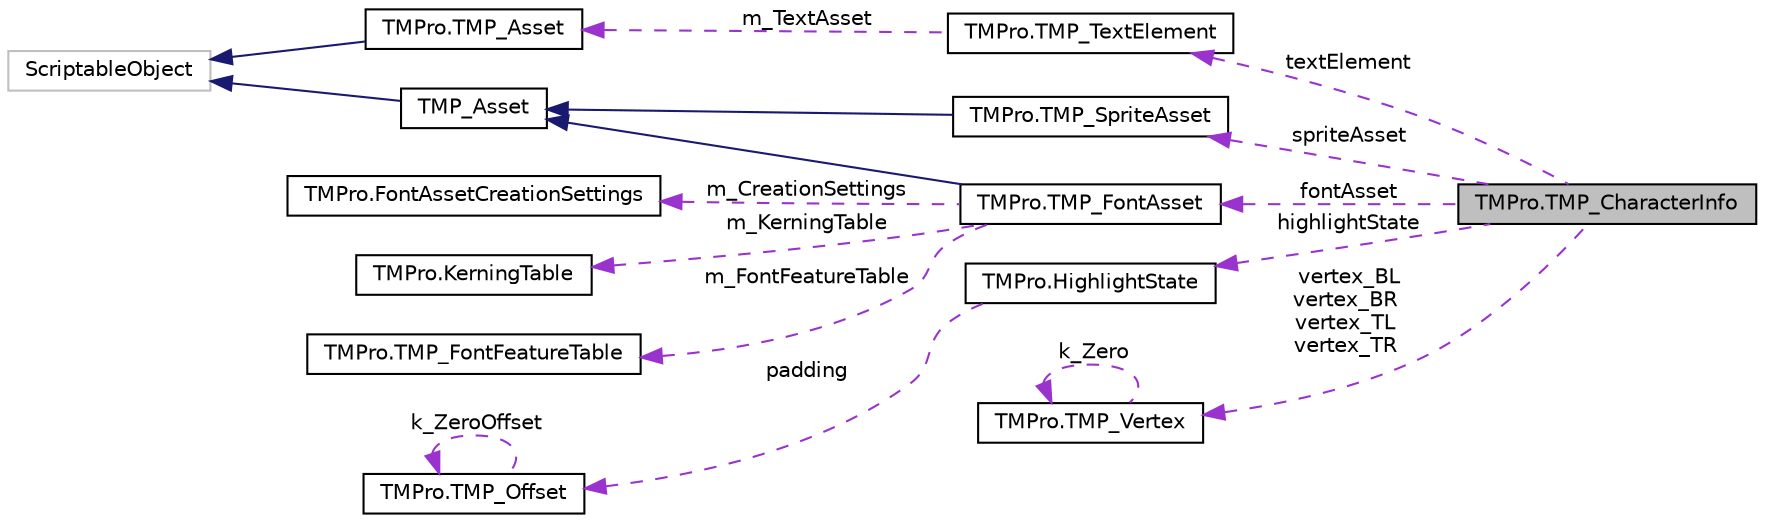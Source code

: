digraph "TMPro.TMP_CharacterInfo"
{
 // LATEX_PDF_SIZE
  edge [fontname="Helvetica",fontsize="10",labelfontname="Helvetica",labelfontsize="10"];
  node [fontname="Helvetica",fontsize="10",shape=record];
  rankdir="LR";
  Node1 [label="TMPro.TMP_CharacterInfo",height=0.2,width=0.4,color="black", fillcolor="grey75", style="filled", fontcolor="black",tooltip="Structure containing information about individual text elements (character or sprites)."];
  Node2 -> Node1 [dir="back",color="darkorchid3",fontsize="10",style="dashed",label=" fontAsset" ,fontname="Helvetica"];
  Node2 [label="TMPro.TMP_FontAsset",height=0.2,width=0.4,color="black", fillcolor="white", style="filled",URL="$class_t_m_pro_1_1_t_m_p___font_asset.html",tooltip=" "];
  Node3 -> Node2 [dir="back",color="midnightblue",fontsize="10",style="solid",fontname="Helvetica"];
  Node3 [label="TMP_Asset",height=0.2,width=0.4,color="black", fillcolor="white", style="filled",URL="$class_t_m_pro_1_1_t_m_p___asset.html",tooltip=" "];
  Node4 -> Node3 [dir="back",color="midnightblue",fontsize="10",style="solid",fontname="Helvetica"];
  Node4 [label="ScriptableObject",height=0.2,width=0.4,color="grey75", fillcolor="white", style="filled",tooltip=" "];
  Node5 -> Node2 [dir="back",color="darkorchid3",fontsize="10",style="dashed",label=" m_CreationSettings" ,fontname="Helvetica"];
  Node5 [label="TMPro.FontAssetCreationSettings",height=0.2,width=0.4,color="black", fillcolor="white", style="filled",URL="$struct_t_m_pro_1_1_font_asset_creation_settings.html",tooltip=" "];
  Node6 -> Node2 [dir="back",color="darkorchid3",fontsize="10",style="dashed",label=" m_KerningTable" ,fontname="Helvetica"];
  Node6 [label="TMPro.KerningTable",height=0.2,width=0.4,color="black", fillcolor="white", style="filled",URL="$class_t_m_pro_1_1_kerning_table.html",tooltip=" "];
  Node7 -> Node2 [dir="back",color="darkorchid3",fontsize="10",style="dashed",label=" m_FontFeatureTable" ,fontname="Helvetica"];
  Node7 [label="TMPro.TMP_FontFeatureTable",height=0.2,width=0.4,color="black", fillcolor="white", style="filled",URL="$class_t_m_pro_1_1_t_m_p___font_feature_table.html",tooltip="Table that contains the various font features available for the given font asset."];
  Node8 -> Node1 [dir="back",color="darkorchid3",fontsize="10",style="dashed",label=" highlightState" ,fontname="Helvetica"];
  Node8 [label="TMPro.HighlightState",height=0.2,width=0.4,color="black", fillcolor="white", style="filled",URL="$struct_t_m_pro_1_1_highlight_state.html",tooltip=" "];
  Node9 -> Node8 [dir="back",color="darkorchid3",fontsize="10",style="dashed",label=" padding" ,fontname="Helvetica"];
  Node9 [label="TMPro.TMP_Offset",height=0.2,width=0.4,color="black", fillcolor="white", style="filled",URL="$struct_t_m_pro_1_1_t_m_p___offset.html",tooltip=" "];
  Node9 -> Node9 [dir="back",color="darkorchid3",fontsize="10",style="dashed",label=" k_ZeroOffset" ,fontname="Helvetica"];
  Node10 -> Node1 [dir="back",color="darkorchid3",fontsize="10",style="dashed",label=" vertex_BL\nvertex_BR\nvertex_TL\nvertex_TR" ,fontname="Helvetica"];
  Node10 [label="TMPro.TMP_Vertex",height=0.2,width=0.4,color="black", fillcolor="white", style="filled",URL="$struct_t_m_pro_1_1_t_m_p___vertex.html",tooltip=" "];
  Node10 -> Node10 [dir="back",color="darkorchid3",fontsize="10",style="dashed",label=" k_Zero" ,fontname="Helvetica"];
  Node11 -> Node1 [dir="back",color="darkorchid3",fontsize="10",style="dashed",label=" spriteAsset" ,fontname="Helvetica"];
  Node11 [label="TMPro.TMP_SpriteAsset",height=0.2,width=0.4,color="black", fillcolor="white", style="filled",URL="$class_t_m_pro_1_1_t_m_p___sprite_asset.html",tooltip=" "];
  Node3 -> Node11 [dir="back",color="midnightblue",fontsize="10",style="solid",fontname="Helvetica"];
  Node12 -> Node1 [dir="back",color="darkorchid3",fontsize="10",style="dashed",label=" textElement" ,fontname="Helvetica"];
  Node12 [label="TMPro.TMP_TextElement",height=0.2,width=0.4,color="black", fillcolor="white", style="filled",URL="$class_t_m_pro_1_1_t_m_p___text_element.html",tooltip="Base class for all text elements like Character and SpriteCharacter."];
  Node13 -> Node12 [dir="back",color="darkorchid3",fontsize="10",style="dashed",label=" m_TextAsset" ,fontname="Helvetica"];
  Node13 [label="TMPro.TMP_Asset",height=0.2,width=0.4,color="black", fillcolor="white", style="filled",URL="$class_t_m_pro_1_1_t_m_p___asset.html",tooltip=" "];
  Node4 -> Node13 [dir="back",color="midnightblue",fontsize="10",style="solid",fontname="Helvetica"];
}

